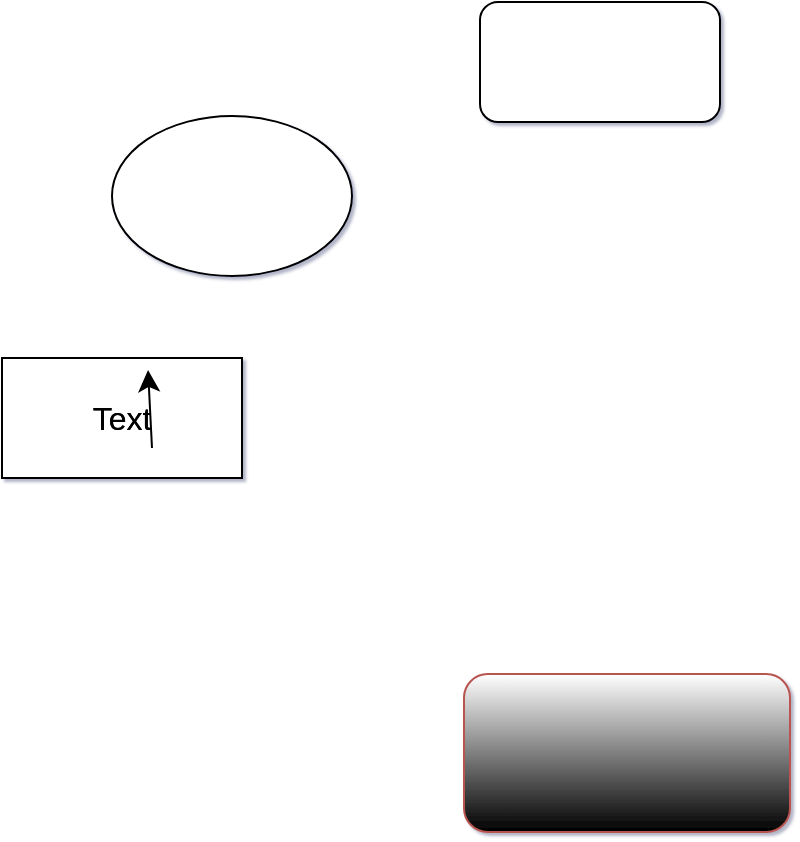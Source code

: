 <mxfile version="24.6.4" type="github">
  <diagram name="Página-1" id="SZpNjL1lRCDp8P0qQKdY">
    <mxGraphModel dx="880" dy="589" grid="0" gridSize="10" guides="1" tooltips="1" connect="1" arrows="1" fold="1" page="0" pageScale="1" pageWidth="827" pageHeight="1169" math="1" shadow="1">
      <root>
        <mxCell id="0" />
        <mxCell id="1" parent="0" />
        <mxCell id="eNBNdzw3ngynQW_ZDpR5-1" value="" style="rounded=0;whiteSpace=wrap;html=1;" vertex="1" parent="1">
          <mxGeometry x="138" y="189" width="120" height="60" as="geometry" />
        </mxCell>
        <mxCell id="eNBNdzw3ngynQW_ZDpR5-2" value="" style="rounded=1;whiteSpace=wrap;html=1;fillColor=default;strokeColor=#b85450;gradientColor=default;" vertex="1" parent="1">
          <mxGeometry x="369" y="347" width="163" height="79" as="geometry" />
        </mxCell>
        <mxCell id="eNBNdzw3ngynQW_ZDpR5-3" value="" style="rounded=1;whiteSpace=wrap;html=1;" vertex="1" parent="1">
          <mxGeometry x="377" y="11" width="120" height="60" as="geometry" />
        </mxCell>
        <mxCell id="eNBNdzw3ngynQW_ZDpR5-4" value="Text" style="text;html=1;align=center;verticalAlign=middle;whiteSpace=wrap;rounded=0;fontSize=16;" vertex="1" parent="1">
          <mxGeometry x="168" y="204" width="60" height="30" as="geometry" />
        </mxCell>
        <mxCell id="eNBNdzw3ngynQW_ZDpR5-5" value="Text" style="text;html=1;align=center;verticalAlign=middle;whiteSpace=wrap;rounded=0;fontSize=16;" vertex="1" parent="1">
          <mxGeometry x="168" y="204" width="60" height="30" as="geometry" />
        </mxCell>
        <mxCell id="eNBNdzw3ngynQW_ZDpR5-6" value="" style="ellipse;whiteSpace=wrap;html=1;" vertex="1" parent="1">
          <mxGeometry x="193" y="68" width="120" height="80" as="geometry" />
        </mxCell>
        <mxCell id="eNBNdzw3ngynQW_ZDpR5-8" style="edgeStyle=none;curved=1;rounded=0;orthogonalLoop=1;jettySize=auto;html=1;exitX=0.75;exitY=1;exitDx=0;exitDy=0;entryX=0.717;entryY=-0.3;entryDx=0;entryDy=0;entryPerimeter=0;fontSize=12;startSize=8;endSize=8;" edge="1" parent="1" source="eNBNdzw3ngynQW_ZDpR5-5" target="eNBNdzw3ngynQW_ZDpR5-5">
          <mxGeometry relative="1" as="geometry" />
        </mxCell>
      </root>
    </mxGraphModel>
  </diagram>
</mxfile>
